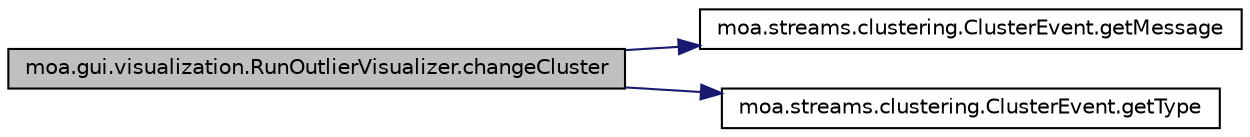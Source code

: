 digraph G
{
  edge [fontname="Helvetica",fontsize="10",labelfontname="Helvetica",labelfontsize="10"];
  node [fontname="Helvetica",fontsize="10",shape=record];
  rankdir=LR;
  Node1 [label="moa.gui.visualization.RunOutlierVisualizer.changeCluster",height=0.2,width=0.4,color="black", fillcolor="grey75", style="filled" fontcolor="black"];
  Node1 -> Node2 [color="midnightblue",fontsize="10",style="solid",fontname="Helvetica"];
  Node2 [label="moa.streams.clustering.ClusterEvent.getMessage",height=0.2,width=0.4,color="black", fillcolor="white", style="filled",URL="$classmoa_1_1streams_1_1clustering_1_1ClusterEvent.html#aef1d05752eef6bdd64815289079d693e"];
  Node1 -> Node3 [color="midnightblue",fontsize="10",style="solid",fontname="Helvetica"];
  Node3 [label="moa.streams.clustering.ClusterEvent.getType",height=0.2,width=0.4,color="black", fillcolor="white", style="filled",URL="$classmoa_1_1streams_1_1clustering_1_1ClusterEvent.html#af1a5751332fb8c5aac2baf3632c66e5f"];
}
